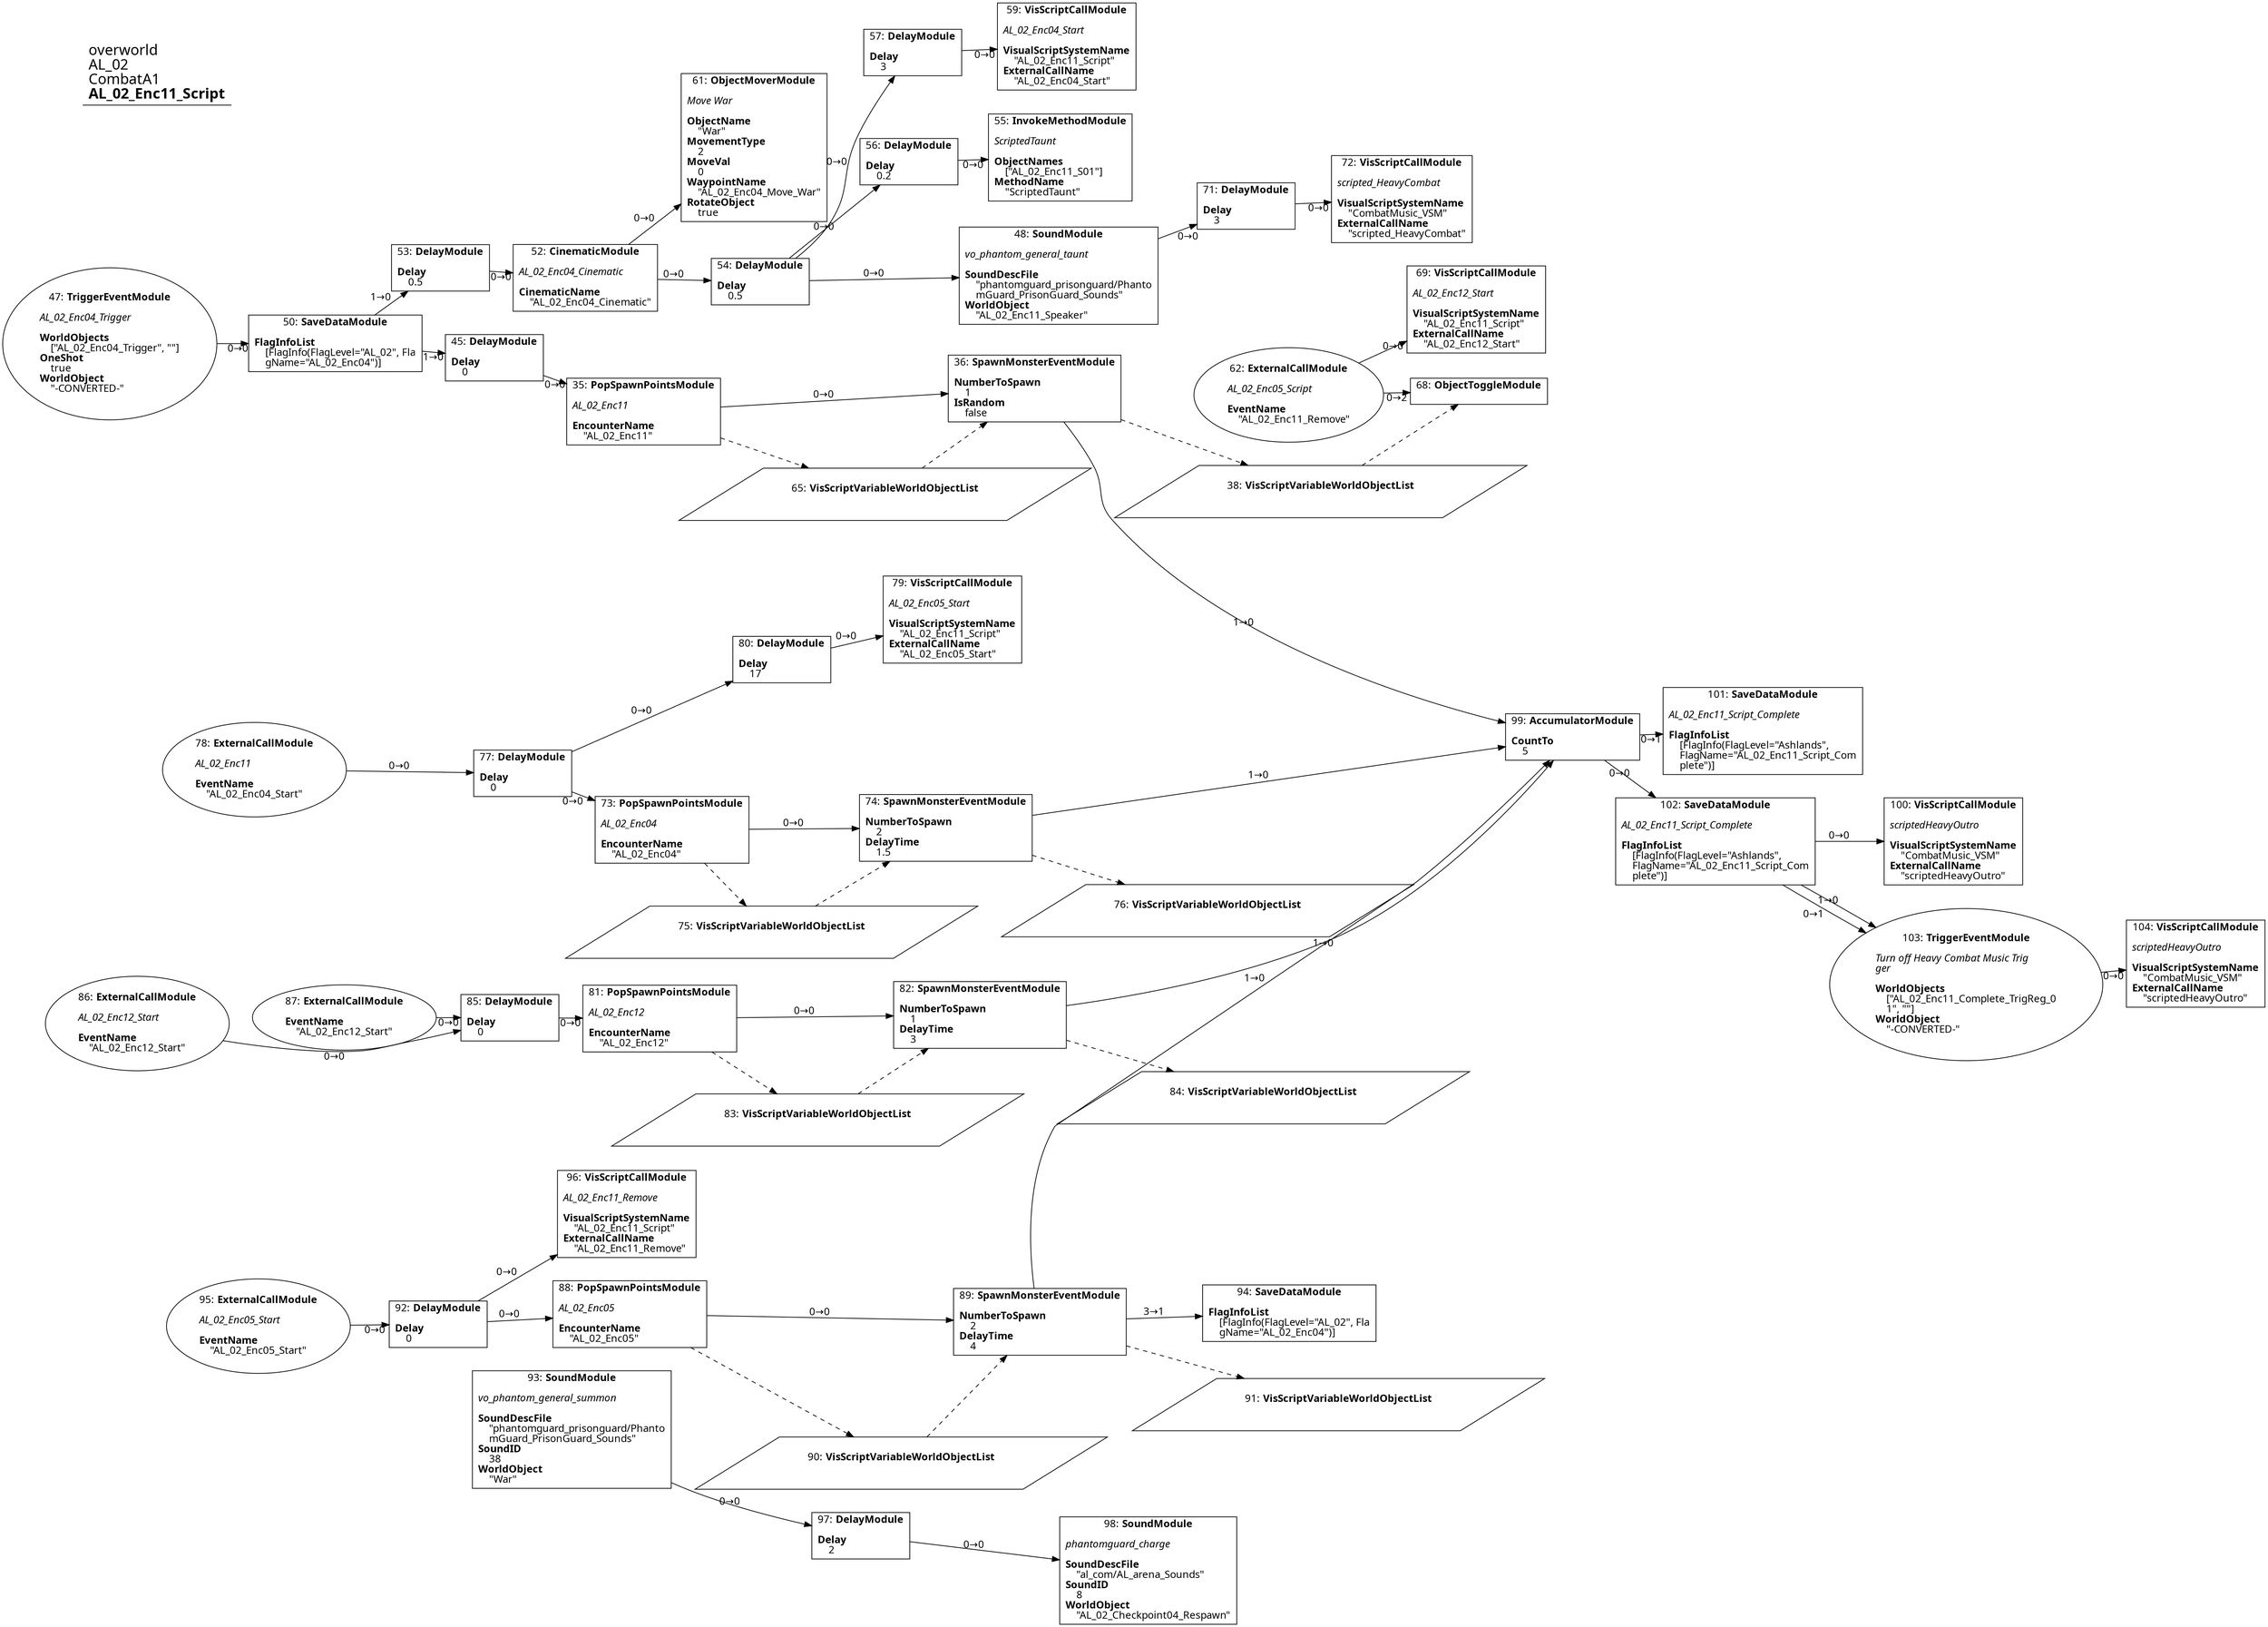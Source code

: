 digraph {
    layout = fdp;
    overlap = prism;
    sep = "+16";
    splines = spline;

    node [ shape = box ];

    graph [ fontname = "Segoe UI" ];
    node [ fontname = "Segoe UI" ];
    edge [ fontname = "Segoe UI" ];

    35 [ label = <35: <b>PopSpawnPointsModule</b><br/><br/><i>AL_02_Enc11<br align="left"/></i><br align="left"/><b>EncounterName</b><br align="left"/>    &quot;AL_02_Enc11&quot;<br align="left"/>> ];
    35 [ pos = "0.238,0.462!" ];
    35 -> 36 [ label = "0→0" ];
    35 -> 65 [ style = dashed ];

    36 [ label = <36: <b>SpawnMonsterEventModule</b><br/><br/><b>NumberToSpawn</b><br align="left"/>    1<br align="left"/><b>IsRandom</b><br align="left"/>    false<br align="left"/>> ];
    36 [ pos = "0.76500005,0.504!" ];
    36 -> 99 [ label = "1→0" ];
    36 -> 38 [ style = dashed ];
    65 -> 36 [ style = dashed ];

    38 [ label = <38: <b>VisScriptVariableWorldObjectList</b><br/><br/>> ];
    38 [ shape = parallelogram ]
    38 [ pos = "1.052,0.337!" ];

    45 [ label = <45: <b>DelayModule</b><br/><br/><b>Delay</b><br align="left"/>    0<br align="left"/>> ];
    45 [ pos = "-0.15100001,0.505!" ];
    45 -> 35 [ label = "0→0" ];

    47 [ label = <47: <b>TriggerEventModule</b><br/><br/><i>AL_02_Enc04_Trigger<br align="left"/></i><br align="left"/><b>WorldObjects</b><br align="left"/>    [&quot;AL_02_Enc04_Trigger&quot;, &quot;&quot;]<br align="left"/><b>OneShot</b><br align="left"/>    true<br align="left"/><b>WorldObject</b><br align="left"/>    &quot;-CONVERTED-&quot;<br align="left"/>> ];
    47 [ shape = oval ]
    47 [ pos = "-0.674,0.528!" ];
    47 -> 50 [ label = "0→0" ];

    48 [ label = <48: <b>SoundModule</b><br/><br/><i>vo_phantom_general_taunt<br align="left"/></i><br align="left"/><b>SoundDescFile</b><br align="left"/>    &quot;phantomguard_prisonguard/Phanto<br align="left"/>    mGuard_PrisonGuard_Sounds&quot;<br align="left"/><b>WorldObject</b><br align="left"/>    &quot;AL_02_Enc11_Speaker&quot;<br align="left"/>> ];
    48 [ pos = "0.757,0.70100003!" ];
    48 -> 71 [ label = "0→0" ];

    50 [ label = <50: <b>SaveDataModule</b><br/><br/><b>FlagInfoList</b><br align="left"/>    [FlagInfo(FlagLevel=&quot;AL_02&quot;, Fla<br align="left"/>    gName=&quot;AL_02_Enc04&quot;)]<br align="left"/>> ];
    50 [ pos = "-0.40500003,0.528!" ];
    50 -> 45 [ label = "1→0" ];
    50 -> 53 [ label = "1→0" ];

    52 [ label = <52: <b>CinematicModule</b><br/><br/><i>AL_02_Enc04_Cinematic<br align="left"/></i><br align="left"/><b>CinematicName</b><br align="left"/>    &quot;AL_02_Enc04_Cinematic&quot;<br align="left"/>> ];
    52 [ pos = "0.051000003,0.69900006!" ];
    52 -> 54 [ label = "0→0" ];
    52 -> 61 [ label = "0→0" ];

    53 [ label = <53: <b>DelayModule</b><br/><br/><b>Delay</b><br align="left"/>    0.5<br align="left"/>> ];
    53 [ pos = "-0.149,0.69900006!" ];
    53 -> 52 [ label = "0→0" ];

    54 [ label = <54: <b>DelayModule</b><br/><br/><b>Delay</b><br align="left"/>    0.5<br align="left"/>> ];
    54 [ pos = "0.291,0.69900006!" ];
    54 -> 56 [ label = "0→0" ];
    54 -> 57 [ label = "0→0" ];
    54 -> 48 [ label = "0→0" ];

    55 [ label = <55: <b>InvokeMethodModule</b><br/><br/><i>ScriptedTaunt<br align="left"/></i><br align="left"/><b>ObjectNames</b><br align="left"/>    [&quot;AL_02_Enc11_S01&quot;]<br align="left"/><b>MethodName</b><br align="left"/>    &quot;ScriptedTaunt&quot;<br align="left"/>> ];
    55 [ pos = "0.748,0.84300005!" ];

    56 [ label = <56: <b>DelayModule</b><br/><br/><b>Delay</b><br align="left"/>    0.2<br align="left"/>> ];
    56 [ pos = "0.53800005,0.84300005!" ];
    56 -> 55 [ label = "0→0" ];

    57 [ label = <57: <b>DelayModule</b><br/><br/><b>Delay</b><br align="left"/>    3<br align="left"/>> ];
    57 [ pos = "0.55,1.0270001!" ];
    57 -> 59 [ label = "0→0" ];

    59 [ label = <59: <b>VisScriptCallModule</b><br/><br/><i>AL_02_Enc04_Start<br align="left"/></i><br align="left"/><b>VisualScriptSystemName</b><br align="left"/>    &quot;AL_02_Enc11_Script&quot;<br align="left"/><b>ExternalCallName</b><br align="left"/>    &quot;AL_02_Enc04_Start&quot;<br align="left"/>> ];
    59 [ pos = "0.75000006,1.0270001!" ];

    61 [ label = <61: <b>ObjectMoverModule</b><br/><br/><i>Move War<br align="left"/></i><br align="left"/><b>ObjectName</b><br align="left"/>    &quot;War&quot;<br align="left"/><b>MovementType</b><br align="left"/>    2<br align="left"/><b>MoveVal</b><br align="left"/>    0<br align="left"/><b>WaypointName</b><br align="left"/>    &quot;AL_02_Enc04_Move_War&quot;<br align="left"/><b>RotateObject</b><br align="left"/>    true<br align="left"/>> ];
    61 [ pos = "0.287,0.86!" ];

    62 [ label = <62: <b>ExternalCallModule</b><br/><br/><i>AL_02_Enc05_Script<br align="left"/></i><br align="left"/><b>EventName</b><br align="left"/>    &quot;AL_02_Enc11_Remove&quot;<br align="left"/>> ];
    62 [ shape = oval ]
    62 [ pos = "1.0370001,0.49400002!" ];
    62 -> 68 [ label = "0→2" ];
    62 -> 69 [ label = "0→0" ];

    65 [ label = <65: <b>VisScriptVariableWorldObjectList</b><br/><br/>> ];
    65 [ shape = parallelogram ]
    65 [ pos = "0.514,0.38300002!" ];

    68 [ label = <68: <b>ObjectToggleModule</b><br/><br/>> ];
    68 [ pos = "1.338,0.49600002!" ];
    38 -> 68 [ style = dashed ];

    69 [ label = <69: <b>VisScriptCallModule</b><br/><br/><i>AL_02_Enc12_Start<br align="left"/></i><br align="left"/><b>VisualScriptSystemName</b><br align="left"/>    &quot;AL_02_Enc11_Script&quot;<br align="left"/><b>ExternalCallName</b><br align="left"/>    &quot;AL_02_Enc12_Start&quot;<br align="left"/>> ];
    69 [ pos = "1.3410001,0.597!" ];

    71 [ label = <71: <b>DelayModule</b><br/><br/><b>Delay</b><br align="left"/>    3<br align="left"/>> ];
    71 [ pos = "0.99000007,0.768!" ];
    71 -> 72 [ label = "0→0" ];

    72 [ label = <72: <b>VisScriptCallModule</b><br/><br/><i>scripted_HeavyCombat<br align="left"/></i><br align="left"/><b>VisualScriptSystemName</b><br align="left"/>    &quot;CombatMusic_VSM&quot;<br align="left"/><b>ExternalCallName</b><br align="left"/>    &quot;scripted_HeavyCombat&quot;<br align="left"/>> ];
    72 [ pos = "1.2240001,0.77500004!" ];

    73 [ label = <73: <b>PopSpawnPointsModule</b><br/><br/><i>AL_02_Enc04<br align="left"/></i><br align="left"/><b>EncounterName</b><br align="left"/>    &quot;AL_02_Enc04&quot;<br align="left"/>> ];
    73 [ pos = "0.083000004,-0.33900002!" ];
    73 -> 74 [ label = "0→0" ];
    73 -> 75 [ style = dashed ];

    74 [ label = <74: <b>SpawnMonsterEventModule</b><br/><br/><b>NumberToSpawn</b><br align="left"/>    2<br align="left"/><b>DelayTime</b><br align="left"/>    1.5<br align="left"/>> ];
    74 [ pos = "0.60400003,-0.33900002!" ];
    74 -> 99 [ label = "1→0" ];
    75 -> 74 [ style = dashed ];
    74 -> 76 [ style = dashed ];

    75 [ label = <75: <b>VisScriptVariableWorldObjectList</b><br/><br/>> ];
    75 [ shape = parallelogram ]
    75 [ pos = "0.363,-0.546!" ];

    76 [ label = <76: <b>VisScriptVariableWorldObjectList</b><br/><br/>> ];
    76 [ shape = parallelogram ]
    76 [ pos = "0.89000005,-0.505!" ];

    77 [ label = <77: <b>DelayModule</b><br/><br/><b>Delay</b><br align="left"/>    0<br align="left"/>> ];
    77 [ pos = "-0.178,-0.24300002!" ];
    77 -> 73 [ label = "0→0" ];
    77 -> 80 [ label = "0→0" ];

    78 [ label = <78: <b>ExternalCallModule</b><br/><br/><i>AL_02_Enc11<br align="left"/></i><br align="left"/><b>EventName</b><br align="left"/>    &quot;AL_02_Enc04_Start&quot;<br align="left"/>> ];
    78 [ shape = oval ]
    78 [ pos = "-0.597,-0.24000001!" ];
    78 -> 77 [ label = "0→0" ];

    79 [ label = <79: <b>VisScriptCallModule</b><br/><br/><i>AL_02_Enc05_Start<br align="left"/></i><br align="left"/><b>VisualScriptSystemName</b><br align="left"/>    &quot;AL_02_Enc11_Script&quot;<br align="left"/><b>ExternalCallName</b><br align="left"/>    &quot;AL_02_Enc05_Start&quot;<br align="left"/>> ];
    79 [ pos = "0.606,0.095000006!" ];

    80 [ label = <80: <b>DelayModule</b><br/><br/><b>Delay</b><br align="left"/>    17<br align="left"/>> ];
    80 [ pos = "0.33,0.008!" ];
    80 -> 79 [ label = "0→0" ];

    81 [ label = <81: <b>PopSpawnPointsModule</b><br/><br/><i>AL_02_Enc12<br align="left"/></i><br align="left"/><b>EncounterName</b><br align="left"/>    &quot;AL_02_Enc12&quot;<br align="left"/>> ];
    81 [ pos = "0.082,-0.698!" ];
    81 -> 82 [ label = "0→0" ];
    81 -> 83 [ style = dashed ];

    82 [ label = <82: <b>SpawnMonsterEventModule</b><br/><br/><b>NumberToSpawn</b><br align="left"/>    1<br align="left"/><b>DelayTime</b><br align="left"/>    3<br align="left"/>> ];
    82 [ pos = "0.60300004,-0.698!" ];
    82 -> 99 [ label = "1→0" ];
    83 -> 82 [ style = dashed ];
    82 -> 84 [ style = dashed ];

    83 [ label = <83: <b>VisScriptVariableWorldObjectList</b><br/><br/>> ];
    83 [ shape = parallelogram ]
    83 [ pos = "0.36200002,-0.90500003!" ];

    84 [ label = <84: <b>VisScriptVariableWorldObjectList</b><br/><br/>> ];
    84 [ shape = parallelogram ]
    84 [ pos = "0.88900006,-0.864!" ];

    85 [ label = <85: <b>DelayModule</b><br/><br/><b>Delay</b><br align="left"/>    0<br align="left"/>> ];
    85 [ pos = "-0.31300002,-0.697!" ];
    85 -> 81 [ label = "0→0" ];

    86 [ label = <86: <b>ExternalCallModule</b><br/><br/><i>AL_02_Enc12_Start<br align="left"/></i><br align="left"/><b>EventName</b><br align="left"/>    &quot;AL_02_Enc12_Start&quot;<br align="left"/>> ];
    86 [ shape = oval ]
    86 [ pos = "-0.6,-0.697!" ];
    86 -> 85 [ label = "0→0" ];

    87 [ label = <87: <b>ExternalCallModule</b><br/><br/><b>EventName</b><br align="left"/>    &quot;AL_02_Enc12_Start&quot;<br align="left"/>> ];
    87 [ shape = oval ]
    87 [ pos = "-0.6,-0.697!" ];
    87 -> 85 [ label = "0→0" ];

    88 [ label = <88: <b>PopSpawnPointsModule</b><br/><br/><i>AL_02_Enc05<br align="left"/></i><br align="left"/><b>EncounterName</b><br align="left"/>    &quot;AL_02_Enc05&quot;<br align="left"/>> ];
    88 [ pos = "0.11000001,-1.273!" ];
    88 -> 89 [ label = "0→0" ];
    88 -> 90 [ style = dashed ];

    89 [ label = <89: <b>SpawnMonsterEventModule</b><br/><br/><b>NumberToSpawn</b><br align="left"/>    2<br align="left"/><b>DelayTime</b><br align="left"/>    4<br align="left"/>> ];
    89 [ pos = "0.63100004,-1.273!" ];
    89 -> 94 [ label = "3→1" ];
    89 -> 99 [ label = "1→0" ];
    90 -> 89 [ style = dashed ];
    89 -> 91 [ style = dashed ];

    90 [ label = <90: <b>VisScriptVariableWorldObjectList</b><br/><br/>> ];
    90 [ shape = parallelogram ]
    90 [ pos = "0.39000002,-1.48!" ];

    91 [ label = <91: <b>VisScriptVariableWorldObjectList</b><br/><br/>> ];
    91 [ shape = parallelogram ]
    91 [ pos = "0.91700006,-1.439!" ];

    92 [ label = <92: <b>DelayModule</b><br/><br/><b>Delay</b><br align="left"/>    0<br align="left"/>> ];
    92 [ pos = "-0.28500003,-1.2720001!" ];
    92 -> 88 [ label = "0→0" ];
    92 -> 96 [ label = "0→0" ];

    93 [ label = <93: <b>SoundModule</b><br/><br/><i>vo_phantom_general_summon<br align="left"/></i><br align="left"/><b>SoundDescFile</b><br align="left"/>    &quot;phantomguard_prisonguard/Phanto<br align="left"/>    mGuard_PrisonGuard_Sounds&quot;<br align="left"/><b>SoundID</b><br align="left"/>    38<br align="left"/><b>WorldObject</b><br align="left"/>    &quot;War&quot;<br align="left"/>> ];
    93 [ pos = "0.116000004,-1.447!" ];
    93 -> 97 [ label = "0→0" ];

    94 [ label = <94: <b>SaveDataModule</b><br/><br/><b>FlagInfoList</b><br align="left"/>    [FlagInfo(FlagLevel=&quot;AL_02&quot;, Fla<br align="left"/>    gName=&quot;AL_02_Enc04&quot;)]<br align="left"/>> ];
    94 [ pos = "0.97400004,-1.25!" ];

    95 [ label = <95: <b>ExternalCallModule</b><br/><br/><i>AL_02_Enc05_Start<br align="left"/></i><br align="left"/><b>EventName</b><br align="left"/>    &quot;AL_02_Enc05_Start&quot;<br align="left"/>> ];
    95 [ shape = oval ]
    95 [ pos = "-0.572,-1.2720001!" ];
    95 -> 92 [ label = "0→0" ];

    96 [ label = <96: <b>VisScriptCallModule</b><br/><br/><i>AL_02_Enc11_Remove<br align="left"/></i><br align="left"/><b>VisualScriptSystemName</b><br align="left"/>    &quot;AL_02_Enc11_Script&quot;<br align="left"/><b>ExternalCallName</b><br align="left"/>    &quot;AL_02_Enc11_Remove&quot;<br align="left"/>> ];
    96 [ pos = "0.104,-1.0400001!" ];

    97 [ label = <97: <b>DelayModule</b><br/><br/><b>Delay</b><br align="left"/>    2<br align="left"/>> ];
    97 [ pos = "0.40800002,-1.6140001!" ];
    97 -> 98 [ label = "0→0" ];

    98 [ label = <98: <b>SoundModule</b><br/><br/><i>phantomguard_charge<br align="left"/></i><br align="left"/><b>SoundDescFile</b><br align="left"/>    &quot;al_com/AL_arena_Sounds&quot;<br align="left"/><b>SoundID</b><br align="left"/>    8<br align="left"/><b>WorldObject</b><br align="left"/>    &quot;AL_02_Checkpoint04_Respawn&quot;<br align="left"/>> ];
    98 [ pos = "0.757,-1.7120001!" ];

    99 [ label = <99: <b>AccumulatorModule</b><br/><br/><b>CountTo</b><br align="left"/>    5<br align="left"/>> ];
    99 [ pos = "1.7370001,-0.21000001!" ];
    99 -> 101 [ label = "0→1" ];
    99 -> 102 [ label = "0→0" ];

    100 [ label = <100: <b>VisScriptCallModule</b><br/><br/><i>scriptedHeavyOutro<br align="left"/></i><br align="left"/><b>VisualScriptSystemName</b><br align="left"/>    &quot;CombatMusic_VSM&quot;<br align="left"/><b>ExternalCallName</b><br align="left"/>    &quot;scriptedHeavyOutro&quot;<br align="left"/>> ];
    100 [ pos = "2.321,-0.41300002!" ];

    101 [ label = <101: <b>SaveDataModule</b><br/><br/><i>AL_02_Enc11_Script_Complete<br align="left"/></i><br align="left"/><b>FlagInfoList</b><br align="left"/>    [FlagInfo(FlagLevel=&quot;Ashlands&quot;, <br align="left"/>    FlagName=&quot;AL_02_Enc11_Script_Com<br align="left"/>    plete&quot;)]<br align="left"/>> ];
    101 [ pos = "2.006,-0.202!" ];

    102 [ label = <102: <b>SaveDataModule</b><br/><br/><i>AL_02_Enc11_Script_Complete<br align="left"/></i><br align="left"/><b>FlagInfoList</b><br align="left"/>    [FlagInfo(FlagLevel=&quot;Ashlands&quot;, <br align="left"/>    FlagName=&quot;AL_02_Enc11_Script_Com<br align="left"/>    plete&quot;)]<br align="left"/>> ];
    102 [ pos = "2.055,-0.411!" ];
    102 -> 100 [ label = "0→0" ];
    102 -> 103 [ label = "1→0" ];
    102 -> 103 [ label = "0→1" ];

    103 [ label = <103: <b>TriggerEventModule</b><br/><br/><i>Turn off Heavy Combat Music Trig<br align="left"/>ger<br align="left"/></i><br align="left"/><b>WorldObjects</b><br align="left"/>    [&quot;AL_02_Enc11_Complete_TrigReg_0<br align="left"/>    1&quot;, &quot;&quot;]<br align="left"/><b>WorldObject</b><br align="left"/>    &quot;-CONVERTED-&quot;<br align="left"/>> ];
    103 [ shape = oval ]
    103 [ pos = "2.3230002,-0.52900004!" ];
    103 -> 104 [ label = "0→0" ];

    104 [ label = <104: <b>VisScriptCallModule</b><br/><br/><i>scriptedHeavyOutro<br align="left"/></i><br align="left"/><b>VisualScriptSystemName</b><br align="left"/>    &quot;CombatMusic_VSM&quot;<br align="left"/><b>ExternalCallName</b><br align="left"/>    &quot;scriptedHeavyOutro&quot;<br align="left"/>> ];
    104 [ pos = "2.634,-0.53000003!" ];

    title [ pos = "-0.675,1.028!" ];
    title [ shape = underline ];
    title [ label = <<font point-size="20">overworld<br align="left"/>AL_02<br align="left"/>CombatA1<br align="left"/><b>AL_02_Enc11_Script</b><br align="left"/></font>> ];
}
